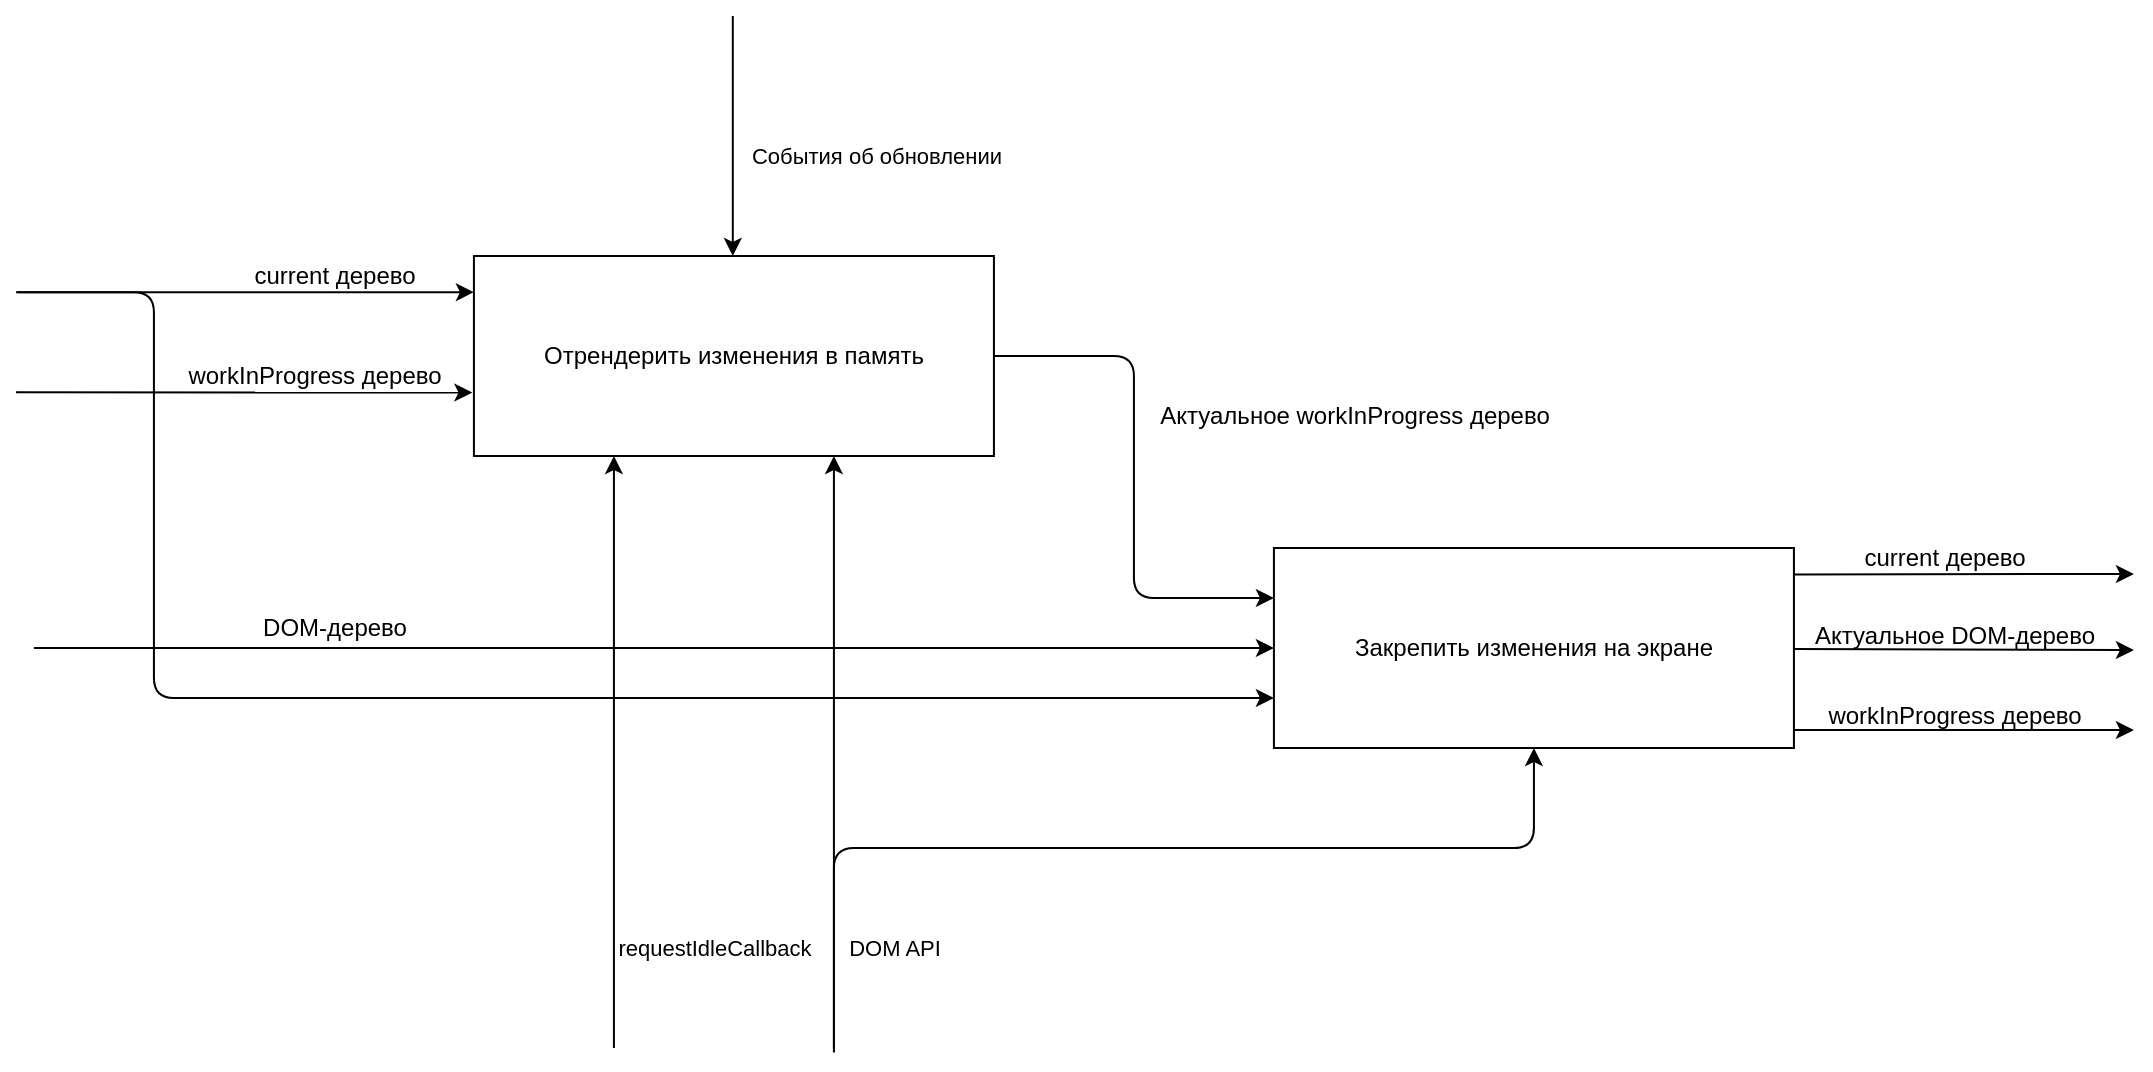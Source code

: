 <mxfile>
    <diagram id="VbWWTKGXFc2pgVcvpsFh" name="Page-1">
        <mxGraphModel dx="1432" dy="750" grid="0" gridSize="10" guides="1" tooltips="1" connect="1" arrows="1" fold="1" page="1" pageScale="1" pageWidth="1169" pageHeight="827" math="0" shadow="0">
            <root>
                <mxCell id="0"/>
                <mxCell id="1" parent="0"/>
                <mxCell id="2" style="edgeStyle=none;html=1;exitX=1;exitY=0.5;exitDx=0;exitDy=0;entryX=0;entryY=0.25;entryDx=0;entryDy=0;" edge="1" parent="1" source="3" target="13">
                    <mxGeometry relative="1" as="geometry">
                        <mxPoint x="768.96" y="210" as="targetPoint"/>
                        <Array as="points">
                            <mxPoint x="608.96" y="210"/>
                            <mxPoint x="608.96" y="331"/>
                        </Array>
                    </mxGeometry>
                </mxCell>
                <mxCell id="3" value="Отрендерить изменения в память" style="whiteSpace=wrap;html=1;" vertex="1" parent="1">
                    <mxGeometry x="278.96" y="160" width="260" height="100" as="geometry"/>
                </mxCell>
                <mxCell id="4" style="edgeStyle=none;html=1;" edge="1" parent="1">
                    <mxGeometry relative="1" as="geometry">
                        <mxPoint x="50.0" y="178.11" as="sourcePoint"/>
                        <mxPoint x="278.96" y="178.11" as="targetPoint"/>
                    </mxGeometry>
                </mxCell>
                <mxCell id="5" value="current дерево" style="text;html=1;resizable=0;autosize=1;align=center;verticalAlign=middle;points=[];fillColor=none;strokeColor=none;rounded=0;" vertex="1" parent="1">
                    <mxGeometry x="158.96" y="160" width="100" height="20" as="geometry"/>
                </mxCell>
                <mxCell id="6" style="edgeStyle=none;html=1;entryX=-0.003;entryY=0.683;entryDx=0;entryDy=0;entryPerimeter=0;" edge="1" parent="1" target="3">
                    <mxGeometry relative="1" as="geometry">
                        <mxPoint x="50.0" y="228.11" as="sourcePoint"/>
                        <mxPoint x="198.96" y="227.91" as="targetPoint"/>
                    </mxGeometry>
                </mxCell>
                <mxCell id="7" value="workInProgress дерево" style="text;html=1;resizable=0;autosize=1;align=center;verticalAlign=middle;points=[];fillColor=none;strokeColor=none;rounded=0;" vertex="1" parent="1">
                    <mxGeometry x="128.96" y="210" width="140" height="20" as="geometry"/>
                </mxCell>
                <mxCell id="8" style="edgeStyle=none;html=1;" edge="1" parent="1">
                    <mxGeometry relative="1" as="geometry">
                        <mxPoint x="348.96" y="556" as="sourcePoint"/>
                        <mxPoint x="348.96" y="260" as="targetPoint"/>
                    </mxGeometry>
                </mxCell>
                <mxCell id="9" value="requestIdleCallback" style="edgeLabel;html=1;align=center;verticalAlign=middle;resizable=0;points=[];" vertex="1" connectable="0" parent="8">
                    <mxGeometry x="-0.051" y="-3" relative="1" as="geometry">
                        <mxPoint x="47" y="90" as="offset"/>
                    </mxGeometry>
                </mxCell>
                <mxCell id="10" style="edgeStyle=none;html=1;" edge="1" parent="1">
                    <mxGeometry relative="1" as="geometry">
                        <mxPoint x="458.96" y="556" as="sourcePoint"/>
                        <mxPoint x="458.96" y="260" as="targetPoint"/>
                    </mxGeometry>
                </mxCell>
                <mxCell id="11" value="DOM API" style="edgeLabel;html=1;align=center;verticalAlign=middle;resizable=0;points=[];" vertex="1" connectable="0" parent="10">
                    <mxGeometry x="-0.051" y="-3" relative="1" as="geometry">
                        <mxPoint x="27" y="90" as="offset"/>
                    </mxGeometry>
                </mxCell>
                <mxCell id="12" style="edgeStyle=none;html=1;entryX=0;entryY=0.5;entryDx=0;entryDy=0;" edge="1" parent="1" target="13">
                    <mxGeometry relative="1" as="geometry">
                        <mxPoint x="208.96" y="346" as="targetPoint"/>
                        <mxPoint x="58.96" y="356" as="sourcePoint"/>
                    </mxGeometry>
                </mxCell>
                <mxCell id="13" value="Закрепить изменения на экране" style="whiteSpace=wrap;html=1;" vertex="1" parent="1">
                    <mxGeometry x="678.96" y="306" width="260" height="100" as="geometry"/>
                </mxCell>
                <mxCell id="14" style="edgeStyle=none;html=1;entryX=0.5;entryY=0;entryDx=0;entryDy=0;" edge="1" parent="1">
                    <mxGeometry relative="1" as="geometry">
                        <mxPoint x="408.4" y="160" as="targetPoint"/>
                        <mxPoint x="408.4" y="40" as="sourcePoint"/>
                    </mxGeometry>
                </mxCell>
                <mxCell id="15" value="События об обновлении" style="edgeLabel;html=1;align=center;verticalAlign=middle;resizable=0;points=[];" vertex="1" connectable="0" parent="14">
                    <mxGeometry x="0.014" y="-1" relative="1" as="geometry">
                        <mxPoint x="72" y="9" as="offset"/>
                    </mxGeometry>
                </mxCell>
                <mxCell id="16" value="Актуальное workInProgress дерево" style="text;html=1;resizable=0;autosize=1;align=center;verticalAlign=middle;points=[];fillColor=none;strokeColor=none;rounded=0;" vertex="1" parent="1">
                    <mxGeometry x="613.96" y="230" width="210" height="20" as="geometry"/>
                </mxCell>
                <mxCell id="17" style="edgeStyle=none;html=1;entryX=0;entryY=0.75;entryDx=0;entryDy=0;" edge="1" parent="1" target="13">
                    <mxGeometry relative="1" as="geometry">
                        <mxPoint x="50.96" y="178.11" as="sourcePoint"/>
                        <mxPoint x="118.96" y="311.11" as="targetPoint"/>
                        <Array as="points">
                            <mxPoint x="118.96" y="178.11"/>
                            <mxPoint x="118.96" y="381"/>
                        </Array>
                    </mxGeometry>
                </mxCell>
                <mxCell id="18" style="edgeStyle=none;html=1;entryX=0.5;entryY=1;entryDx=0;entryDy=0;" edge="1" parent="1" target="13">
                    <mxGeometry relative="1" as="geometry">
                        <mxPoint x="458.96" y="558.222" as="sourcePoint"/>
                        <mxPoint x="468.96" y="270" as="targetPoint"/>
                        <Array as="points">
                            <mxPoint x="458.96" y="456"/>
                            <mxPoint x="808.96" y="456"/>
                        </Array>
                    </mxGeometry>
                </mxCell>
                <mxCell id="19" value="DOM-дерево" style="text;html=1;resizable=0;autosize=1;align=center;verticalAlign=middle;points=[];fillColor=none;strokeColor=none;rounded=0;" vertex="1" parent="1">
                    <mxGeometry x="163.96" y="336" width="90" height="20" as="geometry"/>
                </mxCell>
                <mxCell id="20" style="edgeStyle=none;html=1;" edge="1" parent="1">
                    <mxGeometry relative="1" as="geometry">
                        <mxPoint x="938.96" y="319.2" as="sourcePoint"/>
                        <mxPoint x="1108.96" y="319" as="targetPoint"/>
                    </mxGeometry>
                </mxCell>
                <mxCell id="21" style="edgeStyle=none;html=1;" edge="1" parent="1">
                    <mxGeometry relative="1" as="geometry">
                        <mxPoint x="938.96" y="356.5" as="sourcePoint"/>
                        <mxPoint x="1108.96" y="357" as="targetPoint"/>
                    </mxGeometry>
                </mxCell>
                <mxCell id="22" style="edgeStyle=none;html=1;entryX=0;entryY=0.5;entryDx=0;entryDy=0;" edge="1" parent="1">
                    <mxGeometry relative="1" as="geometry">
                        <mxPoint x="938.96" y="397" as="sourcePoint"/>
                        <mxPoint x="1108.96" y="397" as="targetPoint"/>
                    </mxGeometry>
                </mxCell>
                <mxCell id="23" value="workInProgress дерево" style="text;html=1;resizable=0;autosize=1;align=center;verticalAlign=middle;points=[];fillColor=none;strokeColor=none;rounded=0;" vertex="1" parent="1">
                    <mxGeometry x="948.96" y="380" width="140" height="20" as="geometry"/>
                </mxCell>
                <mxCell id="24" value="Актуальное DOM-дерево" style="text;html=1;resizable=0;autosize=1;align=center;verticalAlign=middle;points=[];fillColor=none;strokeColor=none;rounded=0;" vertex="1" parent="1">
                    <mxGeometry x="938.96" y="340" width="160" height="20" as="geometry"/>
                </mxCell>
                <mxCell id="25" value="current дерево" style="text;html=1;resizable=0;autosize=1;align=center;verticalAlign=middle;points=[];fillColor=none;strokeColor=none;rounded=0;" vertex="1" parent="1">
                    <mxGeometry x="963.96" y="301" width="100" height="20" as="geometry"/>
                </mxCell>
            </root>
        </mxGraphModel>
    </diagram>
</mxfile>